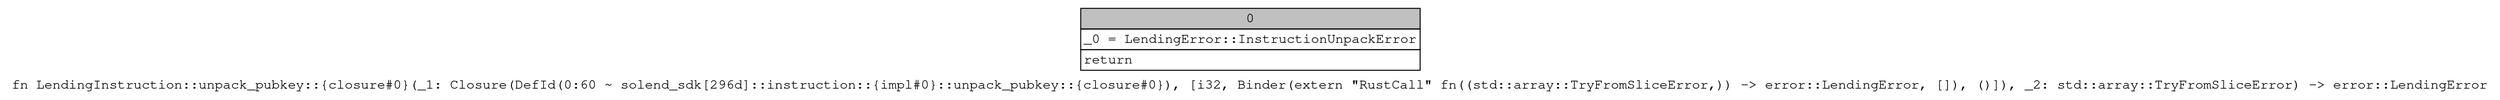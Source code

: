 digraph Mir_0_60 {
    graph [fontname="Courier, monospace"];
    node [fontname="Courier, monospace"];
    edge [fontname="Courier, monospace"];
    label=<fn LendingInstruction::unpack_pubkey::{closure#0}(_1: Closure(DefId(0:60 ~ solend_sdk[296d]::instruction::{impl#0}::unpack_pubkey::{closure#0}), [i32, Binder(extern &quot;RustCall&quot; fn((std::array::TryFromSliceError,)) -&gt; error::LendingError, []), ()]), _2: std::array::TryFromSliceError) -&gt; error::LendingError<br align="left"/>>;
    bb0__0_60 [shape="none", label=<<table border="0" cellborder="1" cellspacing="0"><tr><td bgcolor="gray" align="center" colspan="1">0</td></tr><tr><td align="left" balign="left">_0 = LendingError::InstructionUnpackError<br/></td></tr><tr><td align="left">return</td></tr></table>>];
}
